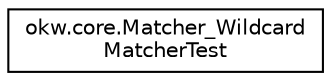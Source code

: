digraph "Grafische Darstellung der Klassenhierarchie"
{
 // INTERACTIVE_SVG=YES
 // LATEX_PDF_SIZE
  edge [fontname="Helvetica",fontsize="10",labelfontname="Helvetica",labelfontsize="10"];
  node [fontname="Helvetica",fontsize="10",shape=record];
  rankdir="LR";
  Node0 [label="okw.core.Matcher_Wildcard\lMatcherTest",height=0.2,width=0.4,color="black", fillcolor="white", style="filled",URL="$classokw_1_1core_1_1_matcher___wildcard_matcher_test.html",tooltip=" "];
}
